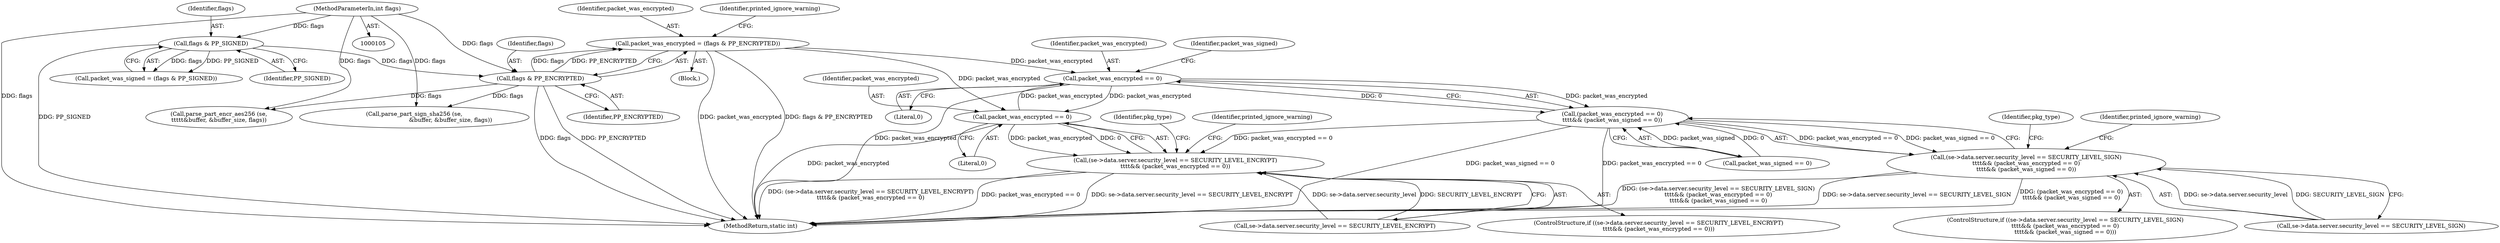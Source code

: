 digraph "0_collectd_b589096f907052b3a4da2b9ccc9b0e2e888dfc18@API" {
"1000310" [label="(Call,packet_was_encrypted == 0)"];
"1000125" [label="(Call,packet_was_encrypted = (flags & PP_ENCRYPTED))"];
"1000127" [label="(Call,flags & PP_ENCRYPTED)"];
"1000121" [label="(Call,flags & PP_SIGNED)"];
"1000109" [label="(MethodParameterIn,int flags)"];
"1000246" [label="(Call,packet_was_encrypted == 0)"];
"1000310" [label="(Call,packet_was_encrypted == 0)"];
"1000236" [label="(Call,(se->data.server.security_level == SECURITY_LEVEL_ENCRYPT)\n\t\t\t\t&& (packet_was_encrypted == 0))"];
"1000309" [label="(Call,(packet_was_encrypted == 0)\n\t\t\t\t&& (packet_was_signed == 0))"];
"1000299" [label="(Call,(se->data.server.security_level == SECURITY_LEVEL_SIGN)\n\t\t\t\t&& (packet_was_encrypted == 0)\n\t\t\t\t&& (packet_was_signed == 0))"];
"1000129" [label="(Identifier,PP_ENCRYPTED)"];
"1000125" [label="(Call,packet_was_encrypted = (flags & PP_ENCRYPTED))"];
"1000300" [label="(Call,se->data.server.security_level == SECURITY_LEVEL_SIGN)"];
"1000298" [label="(ControlStructure,if ((se->data.server.security_level == SECURITY_LEVEL_SIGN)\n\t\t\t\t&& (packet_was_encrypted == 0)\n\t\t\t\t&& (packet_was_signed == 0)))"];
"1000299" [label="(Call,(se->data.server.security_level == SECURITY_LEVEL_SIGN)\n\t\t\t\t&& (packet_was_encrypted == 0)\n\t\t\t\t&& (packet_was_signed == 0))"];
"1000276" [label="(Identifier,pkg_type)"];
"1000128" [label="(Identifier,flags)"];
"1000313" [label="(Call,packet_was_signed == 0)"];
"1000119" [label="(Call,packet_was_signed = (flags & PP_SIGNED))"];
"1000126" [label="(Identifier,packet_was_encrypted)"];
"1000281" [label="(Call,parse_part_sign_sha256 (se,\n                                        &buffer, &buffer_size, flags))"];
"1000123" [label="(Identifier,PP_SIGNED)"];
"1000311" [label="(Identifier,packet_was_encrypted)"];
"1000310" [label="(Call,packet_was_encrypted == 0)"];
"1000218" [label="(Call,parse_part_encr_aes256 (se,\n\t\t\t\t\t&buffer, &buffer_size, flags))"];
"1000121" [label="(Call,flags & PP_SIGNED)"];
"1000247" [label="(Identifier,packet_was_encrypted)"];
"1000319" [label="(Identifier,printed_ignore_warning)"];
"1000111" [label="(Block,)"];
"1000246" [label="(Call,packet_was_encrypted == 0)"];
"1000237" [label="(Call,se->data.server.security_level == SECURITY_LEVEL_ENCRYPT)"];
"1000314" [label="(Identifier,packet_was_signed)"];
"1000817" [label="(MethodReturn,static int)"];
"1000235" [label="(ControlStructure,if ((se->data.server.security_level == SECURITY_LEVEL_ENCRYPT)\n\t\t\t\t&& (packet_was_encrypted == 0)))"];
"1000122" [label="(Identifier,flags)"];
"1000236" [label="(Call,(se->data.server.security_level == SECURITY_LEVEL_ENCRYPT)\n\t\t\t\t&& (packet_was_encrypted == 0))"];
"1000312" [label="(Literal,0)"];
"1000109" [label="(MethodParameterIn,int flags)"];
"1000252" [label="(Identifier,printed_ignore_warning)"];
"1000309" [label="(Call,(packet_was_encrypted == 0)\n\t\t\t\t&& (packet_was_signed == 0))"];
"1000127" [label="(Call,flags & PP_ENCRYPTED)"];
"1000248" [label="(Literal,0)"];
"1000343" [label="(Identifier,pkg_type)"];
"1000132" [label="(Identifier,printed_ignore_warning)"];
"1000310" -> "1000309"  [label="AST: "];
"1000310" -> "1000312"  [label="CFG: "];
"1000311" -> "1000310"  [label="AST: "];
"1000312" -> "1000310"  [label="AST: "];
"1000314" -> "1000310"  [label="CFG: "];
"1000309" -> "1000310"  [label="CFG: "];
"1000310" -> "1000817"  [label="DDG: packet_was_encrypted"];
"1000310" -> "1000246"  [label="DDG: packet_was_encrypted"];
"1000310" -> "1000309"  [label="DDG: packet_was_encrypted"];
"1000310" -> "1000309"  [label="DDG: 0"];
"1000125" -> "1000310"  [label="DDG: packet_was_encrypted"];
"1000246" -> "1000310"  [label="DDG: packet_was_encrypted"];
"1000125" -> "1000111"  [label="AST: "];
"1000125" -> "1000127"  [label="CFG: "];
"1000126" -> "1000125"  [label="AST: "];
"1000127" -> "1000125"  [label="AST: "];
"1000132" -> "1000125"  [label="CFG: "];
"1000125" -> "1000817"  [label="DDG: packet_was_encrypted"];
"1000125" -> "1000817"  [label="DDG: flags & PP_ENCRYPTED"];
"1000127" -> "1000125"  [label="DDG: flags"];
"1000127" -> "1000125"  [label="DDG: PP_ENCRYPTED"];
"1000125" -> "1000246"  [label="DDG: packet_was_encrypted"];
"1000127" -> "1000129"  [label="CFG: "];
"1000128" -> "1000127"  [label="AST: "];
"1000129" -> "1000127"  [label="AST: "];
"1000127" -> "1000817"  [label="DDG: PP_ENCRYPTED"];
"1000127" -> "1000817"  [label="DDG: flags"];
"1000121" -> "1000127"  [label="DDG: flags"];
"1000109" -> "1000127"  [label="DDG: flags"];
"1000127" -> "1000218"  [label="DDG: flags"];
"1000127" -> "1000281"  [label="DDG: flags"];
"1000121" -> "1000119"  [label="AST: "];
"1000121" -> "1000123"  [label="CFG: "];
"1000122" -> "1000121"  [label="AST: "];
"1000123" -> "1000121"  [label="AST: "];
"1000119" -> "1000121"  [label="CFG: "];
"1000121" -> "1000817"  [label="DDG: PP_SIGNED"];
"1000121" -> "1000119"  [label="DDG: flags"];
"1000121" -> "1000119"  [label="DDG: PP_SIGNED"];
"1000109" -> "1000121"  [label="DDG: flags"];
"1000109" -> "1000105"  [label="AST: "];
"1000109" -> "1000817"  [label="DDG: flags"];
"1000109" -> "1000218"  [label="DDG: flags"];
"1000109" -> "1000281"  [label="DDG: flags"];
"1000246" -> "1000236"  [label="AST: "];
"1000246" -> "1000248"  [label="CFG: "];
"1000247" -> "1000246"  [label="AST: "];
"1000248" -> "1000246"  [label="AST: "];
"1000236" -> "1000246"  [label="CFG: "];
"1000246" -> "1000817"  [label="DDG: packet_was_encrypted"];
"1000246" -> "1000236"  [label="DDG: packet_was_encrypted"];
"1000246" -> "1000236"  [label="DDG: 0"];
"1000236" -> "1000235"  [label="AST: "];
"1000236" -> "1000237"  [label="CFG: "];
"1000237" -> "1000236"  [label="AST: "];
"1000252" -> "1000236"  [label="CFG: "];
"1000276" -> "1000236"  [label="CFG: "];
"1000236" -> "1000817"  [label="DDG: se->data.server.security_level == SECURITY_LEVEL_ENCRYPT"];
"1000236" -> "1000817"  [label="DDG: (se->data.server.security_level == SECURITY_LEVEL_ENCRYPT)\n\t\t\t\t&& (packet_was_encrypted == 0)"];
"1000236" -> "1000817"  [label="DDG: packet_was_encrypted == 0"];
"1000237" -> "1000236"  [label="DDG: se->data.server.security_level"];
"1000237" -> "1000236"  [label="DDG: SECURITY_LEVEL_ENCRYPT"];
"1000309" -> "1000236"  [label="DDG: packet_was_encrypted == 0"];
"1000309" -> "1000299"  [label="AST: "];
"1000309" -> "1000313"  [label="CFG: "];
"1000313" -> "1000309"  [label="AST: "];
"1000299" -> "1000309"  [label="CFG: "];
"1000309" -> "1000817"  [label="DDG: packet_was_encrypted == 0"];
"1000309" -> "1000817"  [label="DDG: packet_was_signed == 0"];
"1000309" -> "1000299"  [label="DDG: packet_was_encrypted == 0"];
"1000309" -> "1000299"  [label="DDG: packet_was_signed == 0"];
"1000313" -> "1000309"  [label="DDG: packet_was_signed"];
"1000313" -> "1000309"  [label="DDG: 0"];
"1000299" -> "1000298"  [label="AST: "];
"1000299" -> "1000300"  [label="CFG: "];
"1000300" -> "1000299"  [label="AST: "];
"1000319" -> "1000299"  [label="CFG: "];
"1000343" -> "1000299"  [label="CFG: "];
"1000299" -> "1000817"  [label="DDG: (packet_was_encrypted == 0)\n\t\t\t\t&& (packet_was_signed == 0)"];
"1000299" -> "1000817"  [label="DDG: (se->data.server.security_level == SECURITY_LEVEL_SIGN)\n\t\t\t\t&& (packet_was_encrypted == 0)\n\t\t\t\t&& (packet_was_signed == 0)"];
"1000299" -> "1000817"  [label="DDG: se->data.server.security_level == SECURITY_LEVEL_SIGN"];
"1000300" -> "1000299"  [label="DDG: se->data.server.security_level"];
"1000300" -> "1000299"  [label="DDG: SECURITY_LEVEL_SIGN"];
}

